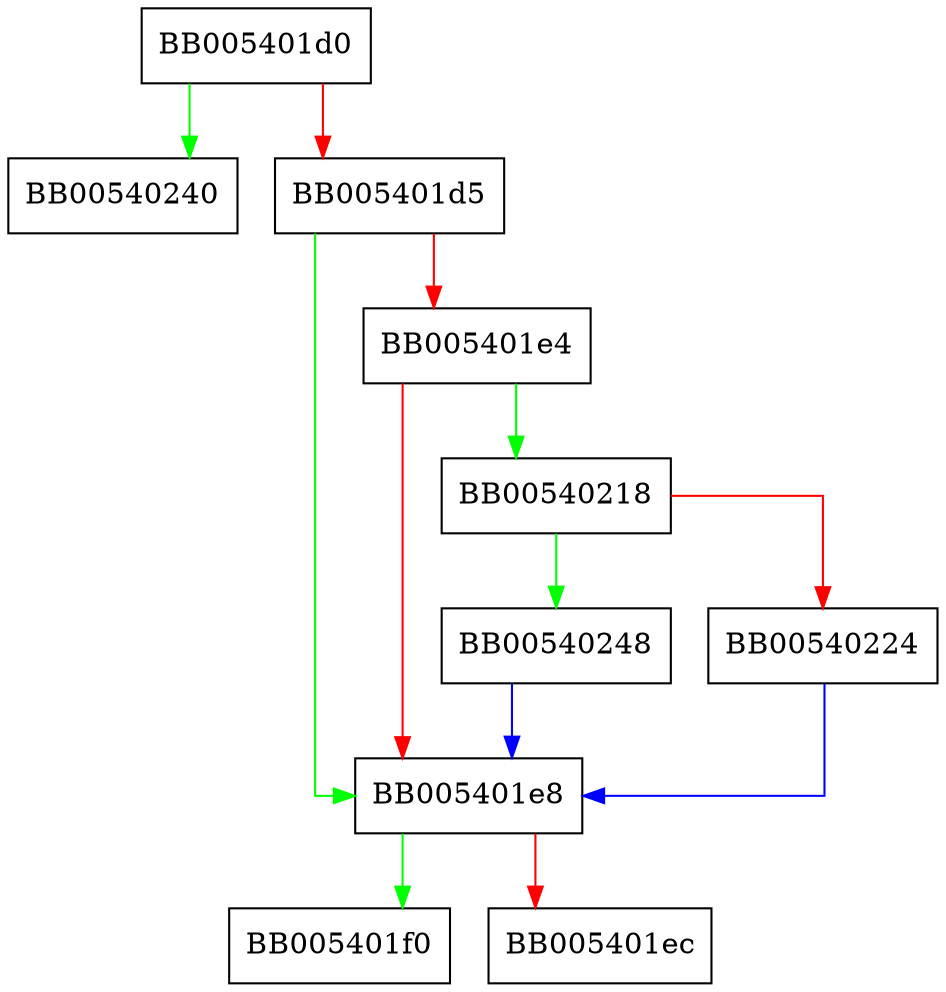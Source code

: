 digraph BN_clear_free {
  node [shape="box"];
  graph [splines=ortho];
  BB005401d0 -> BB00540240 [color="green"];
  BB005401d0 -> BB005401d5 [color="red"];
  BB005401d5 -> BB005401e8 [color="green"];
  BB005401d5 -> BB005401e4 [color="red"];
  BB005401e4 -> BB00540218 [color="green"];
  BB005401e4 -> BB005401e8 [color="red"];
  BB005401e8 -> BB005401f0 [color="green"];
  BB005401e8 -> BB005401ec [color="red"];
  BB00540218 -> BB00540248 [color="green"];
  BB00540218 -> BB00540224 [color="red"];
  BB00540224 -> BB005401e8 [color="blue"];
  BB00540248 -> BB005401e8 [color="blue"];
}
